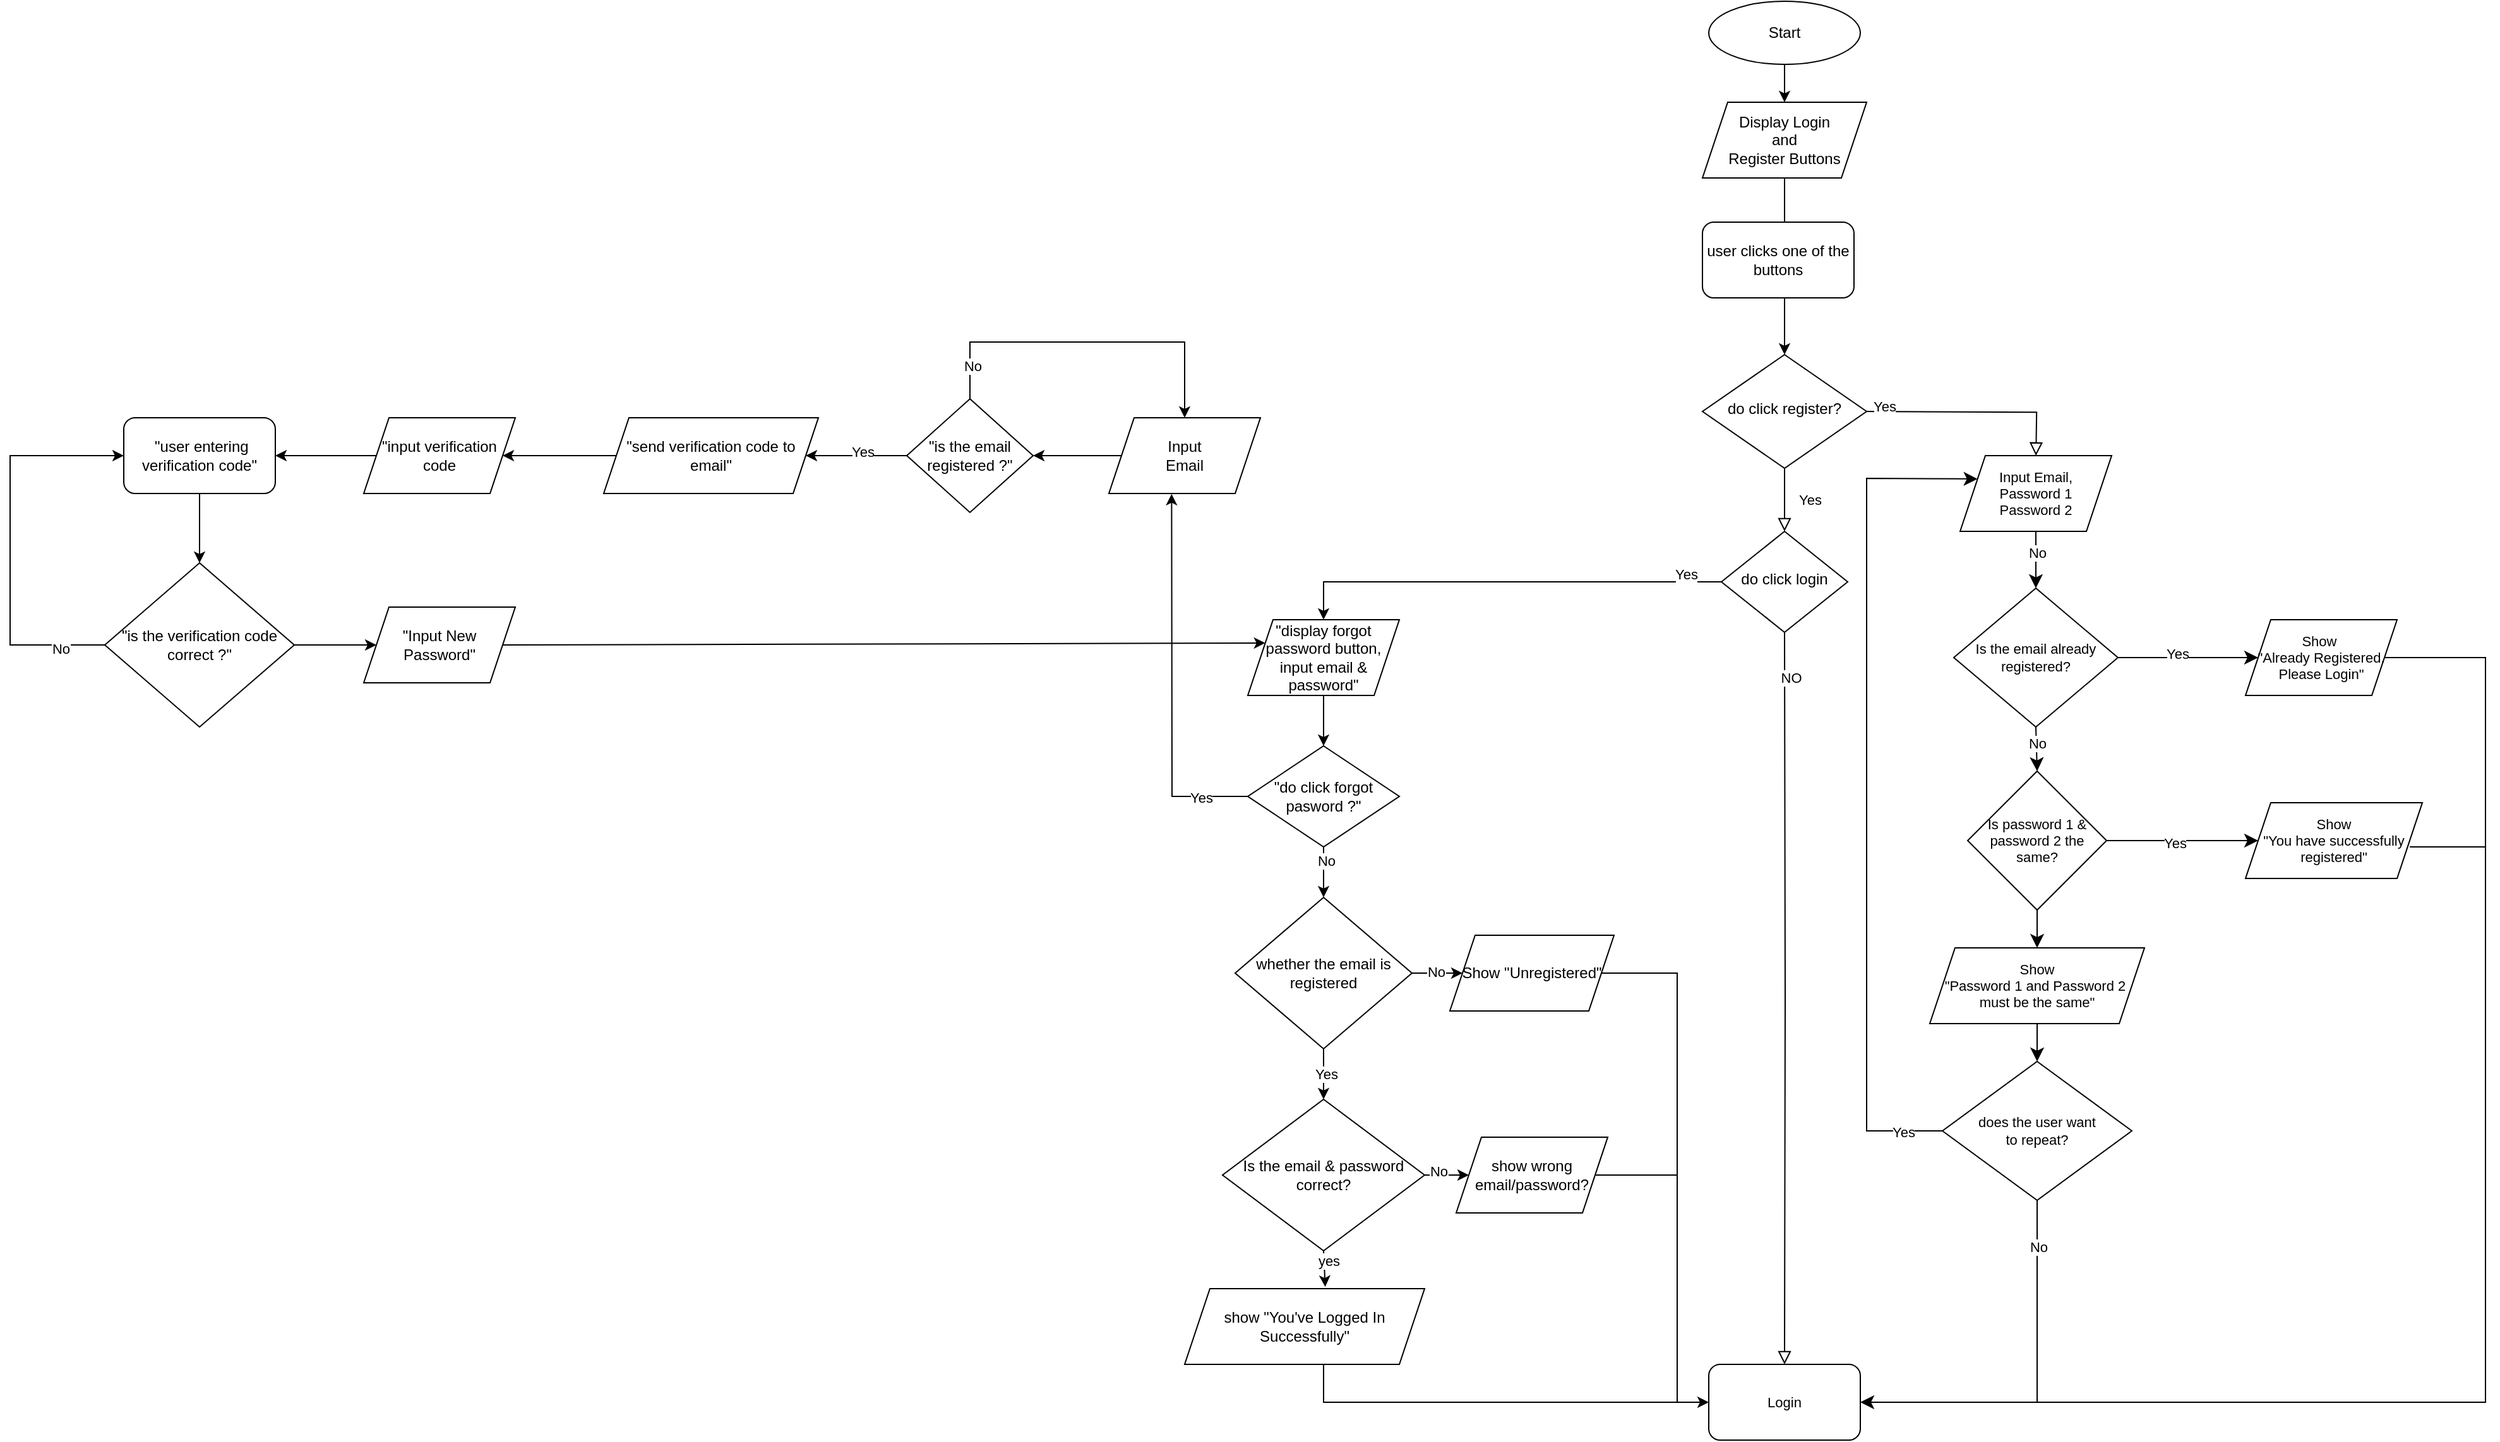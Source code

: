 <mxfile version="22.0.4" type="github">
  <diagram id="C5RBs43oDa-KdzZeNtuy" name="Page-1">
    <mxGraphModel dx="3644" dy="1803" grid="1" gridSize="10" guides="1" tooltips="1" connect="1" arrows="1" fold="1" page="1" pageScale="1" pageWidth="827" pageHeight="1169" math="0" shadow="0">
      <root>
        <mxCell id="WIyWlLk6GJQsqaUBKTNV-0" />
        <mxCell id="WIyWlLk6GJQsqaUBKTNV-1" parent="WIyWlLk6GJQsqaUBKTNV-0" />
        <mxCell id="WIyWlLk6GJQsqaUBKTNV-4" value="Yes" style="rounded=0;html=1;jettySize=auto;orthogonalLoop=1;fontSize=11;endArrow=block;endFill=0;endSize=8;strokeWidth=1;shadow=0;labelBackgroundColor=none;edgeStyle=orthogonalEdgeStyle;" parent="WIyWlLk6GJQsqaUBKTNV-1" source="WIyWlLk6GJQsqaUBKTNV-6" target="WIyWlLk6GJQsqaUBKTNV-10" edge="1">
          <mxGeometry y="20" relative="1" as="geometry">
            <mxPoint as="offset" />
          </mxGeometry>
        </mxCell>
        <mxCell id="WIyWlLk6GJQsqaUBKTNV-5" value="" style="edgeStyle=orthogonalEdgeStyle;rounded=0;html=1;jettySize=auto;orthogonalLoop=1;fontSize=11;endArrow=block;endFill=0;endSize=8;strokeWidth=1;shadow=0;labelBackgroundColor=none;entryX=0.5;entryY=0;entryDx=0;entryDy=0;" parent="WIyWlLk6GJQsqaUBKTNV-1" edge="1">
          <mxGeometry y="10" relative="1" as="geometry">
            <mxPoint as="offset" />
            <mxPoint x="-890.005" y="-304.941" as="sourcePoint" />
            <mxPoint x="-755.92" y="-270" as="targetPoint" />
          </mxGeometry>
        </mxCell>
        <mxCell id="6m6GTqiiXeicWxR2e0hD-82" value="Yes&lt;br&gt;" style="edgeLabel;html=1;align=center;verticalAlign=middle;resizable=0;points=[];fontSize=11;fontFamily=Helvetica;fontColor=default;" parent="WIyWlLk6GJQsqaUBKTNV-5" vertex="1" connectable="0">
          <mxGeometry x="-0.832" y="4" relative="1" as="geometry">
            <mxPoint as="offset" />
          </mxGeometry>
        </mxCell>
        <mxCell id="WIyWlLk6GJQsqaUBKTNV-6" value="do click register?" style="rhombus;whiteSpace=wrap;html=1;shadow=0;fontFamily=Helvetica;fontSize=12;align=center;strokeWidth=1;spacing=6;spacingTop=-4;" parent="WIyWlLk6GJQsqaUBKTNV-1" vertex="1">
          <mxGeometry x="-1020" y="-350" width="130" height="90" as="geometry" />
        </mxCell>
        <mxCell id="WIyWlLk6GJQsqaUBKTNV-8" value="" style="rounded=0;html=1;jettySize=auto;orthogonalLoop=1;fontSize=11;endArrow=block;endFill=0;endSize=8;strokeWidth=1;shadow=0;labelBackgroundColor=none;edgeStyle=orthogonalEdgeStyle;entryX=0.5;entryY=0;entryDx=0;entryDy=0;" parent="WIyWlLk6GJQsqaUBKTNV-1" target="6m6GTqiiXeicWxR2e0hD-80" edge="1">
          <mxGeometry x="0.333" y="20" relative="1" as="geometry">
            <mxPoint as="offset" />
            <mxPoint x="-955" y="-130" as="sourcePoint" />
            <mxPoint x="-955" y="340" as="targetPoint" />
          </mxGeometry>
        </mxCell>
        <mxCell id="6m6GTqiiXeicWxR2e0hD-113" value="NO&lt;br&gt;" style="edgeLabel;html=1;align=center;verticalAlign=middle;resizable=0;points=[];fontSize=11;fontFamily=Helvetica;fontColor=default;" parent="WIyWlLk6GJQsqaUBKTNV-8" vertex="1" connectable="0">
          <mxGeometry x="-0.877" y="5" relative="1" as="geometry">
            <mxPoint as="offset" />
          </mxGeometry>
        </mxCell>
        <mxCell id="6m6GTqiiXeicWxR2e0hD-43" style="edgeStyle=orthogonalEdgeStyle;rounded=0;orthogonalLoop=1;jettySize=auto;html=1;entryX=0.5;entryY=0;entryDx=0;entryDy=0;" parent="WIyWlLk6GJQsqaUBKTNV-1" source="WIyWlLk6GJQsqaUBKTNV-10" target="6m6GTqiiXeicWxR2e0hD-28" edge="1">
          <mxGeometry relative="1" as="geometry">
            <mxPoint x="-1330" y="-170" as="targetPoint" />
          </mxGeometry>
        </mxCell>
        <mxCell id="6m6GTqiiXeicWxR2e0hD-114" value="Yes&lt;br&gt;" style="edgeLabel;html=1;align=center;verticalAlign=middle;resizable=0;points=[];fontSize=11;fontFamily=Helvetica;fontColor=default;" parent="6m6GTqiiXeicWxR2e0hD-43" vertex="1" connectable="0">
          <mxGeometry x="-0.841" y="-6" relative="1" as="geometry">
            <mxPoint x="-1" as="offset" />
          </mxGeometry>
        </mxCell>
        <mxCell id="WIyWlLk6GJQsqaUBKTNV-10" value="do click login" style="rhombus;whiteSpace=wrap;html=1;shadow=0;fontFamily=Helvetica;fontSize=12;align=center;strokeWidth=1;spacing=6;spacingTop=-4;" parent="WIyWlLk6GJQsqaUBKTNV-1" vertex="1">
          <mxGeometry x="-1005" y="-210" width="100" height="80" as="geometry" />
        </mxCell>
        <mxCell id="6m6GTqiiXeicWxR2e0hD-0" value="Start" style="ellipse;whiteSpace=wrap;html=1;" parent="WIyWlLk6GJQsqaUBKTNV-1" vertex="1">
          <mxGeometry x="-1015" y="-630" width="120" height="50" as="geometry" />
        </mxCell>
        <mxCell id="6m6GTqiiXeicWxR2e0hD-12" value="Display Login&lt;br&gt;and&lt;br&gt;Register Buttons" style="shape=parallelogram;perimeter=parallelogramPerimeter;whiteSpace=wrap;html=1;fixedSize=1;" parent="WIyWlLk6GJQsqaUBKTNV-1" vertex="1">
          <mxGeometry x="-1020" y="-550" width="130" height="60" as="geometry" />
        </mxCell>
        <mxCell id="6m6GTqiiXeicWxR2e0hD-21" value="" style="endArrow=classic;html=1;rounded=0;entryX=0.5;entryY=0;entryDx=0;entryDy=0;" parent="WIyWlLk6GJQsqaUBKTNV-1" source="6m6GTqiiXeicWxR2e0hD-0" target="6m6GTqiiXeicWxR2e0hD-12" edge="1">
          <mxGeometry width="50" height="50" relative="1" as="geometry">
            <mxPoint x="-970" y="-560" as="sourcePoint" />
            <mxPoint x="-920" y="-610" as="targetPoint" />
          </mxGeometry>
        </mxCell>
        <mxCell id="6m6GTqiiXeicWxR2e0hD-24" value="" style="endArrow=classic;html=1;rounded=0;entryX=0.5;entryY=0;entryDx=0;entryDy=0;exitX=0.5;exitY=1;exitDx=0;exitDy=0;" parent="WIyWlLk6GJQsqaUBKTNV-1" source="6m6GTqiiXeicWxR2e0hD-12" target="WIyWlLk6GJQsqaUBKTNV-6" edge="1">
          <mxGeometry width="50" height="50" relative="1" as="geometry">
            <mxPoint x="-960" y="-440" as="sourcePoint" />
            <mxPoint x="-910" y="-490" as="targetPoint" />
          </mxGeometry>
        </mxCell>
        <mxCell id="6m6GTqiiXeicWxR2e0hD-26" value="user clicks one of the buttons" style="rounded=1;whiteSpace=wrap;html=1;" parent="WIyWlLk6GJQsqaUBKTNV-1" vertex="1">
          <mxGeometry x="-1020" y="-455" width="120" height="60" as="geometry" />
        </mxCell>
        <mxCell id="6m6GTqiiXeicWxR2e0hD-28" value="&quot;display forgot password button, input email &amp;amp; password&quot;" style="shape=parallelogram;perimeter=parallelogramPerimeter;whiteSpace=wrap;html=1;fixedSize=1;" parent="WIyWlLk6GJQsqaUBKTNV-1" vertex="1">
          <mxGeometry x="-1380" y="-140" width="120" height="60" as="geometry" />
        </mxCell>
        <mxCell id="6m6GTqiiXeicWxR2e0hD-38" style="edgeStyle=orthogonalEdgeStyle;rounded=0;orthogonalLoop=1;jettySize=auto;html=1;entryX=0;entryY=0.5;entryDx=0;entryDy=0;" parent="WIyWlLk6GJQsqaUBKTNV-1" source="6m6GTqiiXeicWxR2e0hD-32" target="6m6GTqiiXeicWxR2e0hD-39" edge="1">
          <mxGeometry relative="1" as="geometry">
            <mxPoint x="-1195" y="10" as="targetPoint" />
          </mxGeometry>
        </mxCell>
        <mxCell id="6m6GTqiiXeicWxR2e0hD-44" value="No" style="edgeLabel;html=1;align=center;verticalAlign=middle;resizable=0;points=[];" parent="6m6GTqiiXeicWxR2e0hD-38" vertex="1" connectable="0">
          <mxGeometry x="-0.371" y="1" relative="1" as="geometry">
            <mxPoint as="offset" />
          </mxGeometry>
        </mxCell>
        <mxCell id="6m6GTqiiXeicWxR2e0hD-32" value="whether the email is registered" style="rhombus;whiteSpace=wrap;html=1;" parent="WIyWlLk6GJQsqaUBKTNV-1" vertex="1">
          <mxGeometry x="-1390" y="80" width="140" height="120" as="geometry" />
        </mxCell>
        <mxCell id="6m6GTqiiXeicWxR2e0hD-39" value="Show &quot;Unregistered&quot;" style="shape=parallelogram;perimeter=parallelogramPerimeter;whiteSpace=wrap;html=1;fixedSize=1;" parent="WIyWlLk6GJQsqaUBKTNV-1" vertex="1">
          <mxGeometry x="-1220" y="110" width="130" height="60" as="geometry" />
        </mxCell>
        <mxCell id="6m6GTqiiXeicWxR2e0hD-46" value="" style="endArrow=classic;html=1;rounded=0;exitX=0.5;exitY=1;exitDx=0;exitDy=0;entryX=0.5;entryY=0;entryDx=0;entryDy=0;" parent="WIyWlLk6GJQsqaUBKTNV-1" source="6m6GTqiiXeicWxR2e0hD-32" target="6m6GTqiiXeicWxR2e0hD-47" edge="1">
          <mxGeometry width="50" height="50" relative="1" as="geometry">
            <mxPoint x="-1330" y="110" as="sourcePoint" />
            <mxPoint x="-1320" y="120" as="targetPoint" />
          </mxGeometry>
        </mxCell>
        <mxCell id="6m6GTqiiXeicWxR2e0hD-48" value="Yes&lt;br&gt;" style="edgeLabel;html=1;align=center;verticalAlign=middle;resizable=0;points=[];" parent="6m6GTqiiXeicWxR2e0hD-46" vertex="1" connectable="0">
          <mxGeometry y="2" relative="1" as="geometry">
            <mxPoint as="offset" />
          </mxGeometry>
        </mxCell>
        <mxCell id="6m6GTqiiXeicWxR2e0hD-47" value="Is the email &amp;amp; password correct?" style="rhombus;whiteSpace=wrap;html=1;" parent="WIyWlLk6GJQsqaUBKTNV-1" vertex="1">
          <mxGeometry x="-1400" y="240" width="160" height="120" as="geometry" />
        </mxCell>
        <mxCell id="6m6GTqiiXeicWxR2e0hD-49" value="" style="endArrow=classic;html=1;rounded=0;exitX=0.5;exitY=1;exitDx=0;exitDy=0;entryX=0.586;entryY=-0.024;entryDx=0;entryDy=0;entryPerimeter=0;" parent="WIyWlLk6GJQsqaUBKTNV-1" source="6m6GTqiiXeicWxR2e0hD-47" target="6m6GTqiiXeicWxR2e0hD-55" edge="1">
          <mxGeometry width="50" height="50" relative="1" as="geometry">
            <mxPoint x="-1330" y="270" as="sourcePoint" />
            <mxPoint x="-1320" y="260" as="targetPoint" />
          </mxGeometry>
        </mxCell>
        <mxCell id="6m6GTqiiXeicWxR2e0hD-63" value="yes&lt;br&gt;" style="edgeLabel;html=1;align=center;verticalAlign=middle;resizable=0;points=[];" parent="6m6GTqiiXeicWxR2e0hD-49" vertex="1" connectable="0">
          <mxGeometry x="-0.491" y="3" relative="1" as="geometry">
            <mxPoint as="offset" />
          </mxGeometry>
        </mxCell>
        <mxCell id="6m6GTqiiXeicWxR2e0hD-51" value="" style="endArrow=classic;html=1;rounded=0;entryX=0;entryY=0.5;entryDx=0;entryDy=0;" parent="WIyWlLk6GJQsqaUBKTNV-1" source="6m6GTqiiXeicWxR2e0hD-47" target="6m6GTqiiXeicWxR2e0hD-53" edge="1">
          <mxGeometry width="50" height="50" relative="1" as="geometry">
            <mxPoint x="-1240" y="220" as="sourcePoint" />
            <mxPoint x="-1185" y="170" as="targetPoint" />
          </mxGeometry>
        </mxCell>
        <mxCell id="6m6GTqiiXeicWxR2e0hD-54" value="No" style="edgeLabel;html=1;align=center;verticalAlign=middle;resizable=0;points=[];" parent="6m6GTqiiXeicWxR2e0hD-51" vertex="1" connectable="0">
          <mxGeometry x="-0.36" y="3" relative="1" as="geometry">
            <mxPoint as="offset" />
          </mxGeometry>
        </mxCell>
        <mxCell id="6m6GTqiiXeicWxR2e0hD-53" value="show wrong email/password?" style="shape=parallelogram;perimeter=parallelogramPerimeter;whiteSpace=wrap;html=1;fixedSize=1;" parent="WIyWlLk6GJQsqaUBKTNV-1" vertex="1">
          <mxGeometry x="-1215" y="270" width="120" height="60" as="geometry" />
        </mxCell>
        <mxCell id="6m6GTqiiXeicWxR2e0hD-55" value="show &quot;You&#39;ve Logged In Successfully&quot;" style="shape=parallelogram;perimeter=parallelogramPerimeter;whiteSpace=wrap;html=1;fixedSize=1;" parent="WIyWlLk6GJQsqaUBKTNV-1" vertex="1">
          <mxGeometry x="-1430" y="390" width="190" height="60" as="geometry" />
        </mxCell>
        <mxCell id="6m6GTqiiXeicWxR2e0hD-79" value="" style="endArrow=none;html=1;rounded=0;shadow=0;labelBackgroundColor=none;strokeColor=default;strokeWidth=1;align=center;verticalAlign=middle;fontFamily=Helvetica;fontSize=11;fontColor=default;endSize=8;shape=connector;exitX=1;exitY=0.5;exitDx=0;exitDy=0;" parent="WIyWlLk6GJQsqaUBKTNV-1" source="6m6GTqiiXeicWxR2e0hD-53" edge="1">
          <mxGeometry width="50" height="50" relative="1" as="geometry">
            <mxPoint x="-1090" y="210" as="sourcePoint" />
            <mxPoint x="-1040" y="300" as="targetPoint" />
          </mxGeometry>
        </mxCell>
        <mxCell id="6m6GTqiiXeicWxR2e0hD-80" value="Login&lt;br&gt;" style="rounded=1;whiteSpace=wrap;html=1;fontFamily=Helvetica;fontSize=11;fontColor=default;" parent="WIyWlLk6GJQsqaUBKTNV-1" vertex="1">
          <mxGeometry x="-1015" y="450" width="120" height="60" as="geometry" />
        </mxCell>
        <mxCell id="6m6GTqiiXeicWxR2e0hD-81" value="Input Email,&lt;br&gt;Password 1&lt;br&gt;Password 2" style="shape=parallelogram;perimeter=parallelogramPerimeter;whiteSpace=wrap;html=1;fixedSize=1;fontFamily=Helvetica;fontSize=11;fontColor=default;" parent="WIyWlLk6GJQsqaUBKTNV-1" vertex="1">
          <mxGeometry x="-816" y="-270" width="120" height="60" as="geometry" />
        </mxCell>
        <mxCell id="6m6GTqiiXeicWxR2e0hD-83" value="" style="endArrow=classic;html=1;rounded=0;shadow=0;labelBackgroundColor=none;strokeColor=default;strokeWidth=1;align=center;verticalAlign=middle;fontFamily=Helvetica;fontSize=11;fontColor=default;endSize=8;shape=connector;exitX=0.5;exitY=1;exitDx=0;exitDy=0;entryX=0.5;entryY=0;entryDx=0;entryDy=0;" parent="WIyWlLk6GJQsqaUBKTNV-1" source="6m6GTqiiXeicWxR2e0hD-81" target="6m6GTqiiXeicWxR2e0hD-85" edge="1">
          <mxGeometry width="50" height="50" relative="1" as="geometry">
            <mxPoint x="-746" y="-150" as="sourcePoint" />
            <mxPoint x="-743" y="-150" as="targetPoint" />
          </mxGeometry>
        </mxCell>
        <mxCell id="6m6GTqiiXeicWxR2e0hD-101" value="No" style="edgeLabel;html=1;align=center;verticalAlign=middle;resizable=0;points=[];fontSize=11;fontFamily=Helvetica;fontColor=default;" parent="6m6GTqiiXeicWxR2e0hD-83" vertex="1" connectable="0">
          <mxGeometry x="-0.259" y="1" relative="1" as="geometry">
            <mxPoint as="offset" />
          </mxGeometry>
        </mxCell>
        <mxCell id="6m6GTqiiXeicWxR2e0hD-85" value="Is the email already registered?" style="rhombus;whiteSpace=wrap;html=1;fontFamily=Helvetica;fontSize=11;fontColor=default;" parent="WIyWlLk6GJQsqaUBKTNV-1" vertex="1">
          <mxGeometry x="-821" y="-165" width="130" height="110" as="geometry" />
        </mxCell>
        <mxCell id="6m6GTqiiXeicWxR2e0hD-86" value="" style="endArrow=classic;html=1;rounded=0;shadow=0;labelBackgroundColor=none;strokeColor=default;strokeWidth=1;align=center;verticalAlign=middle;fontFamily=Helvetica;fontSize=11;fontColor=default;endSize=8;shape=connector;exitX=1;exitY=0.5;exitDx=0;exitDy=0;entryX=0;entryY=0.5;entryDx=0;entryDy=0;" parent="WIyWlLk6GJQsqaUBKTNV-1" source="6m6GTqiiXeicWxR2e0hD-85" target="6m6GTqiiXeicWxR2e0hD-87" edge="1">
          <mxGeometry width="50" height="50" relative="1" as="geometry">
            <mxPoint x="-650" y="-90" as="sourcePoint" />
            <mxPoint x="-600" y="-140" as="targetPoint" />
          </mxGeometry>
        </mxCell>
        <mxCell id="6m6GTqiiXeicWxR2e0hD-88" value="Yes&lt;br&gt;" style="edgeLabel;html=1;align=center;verticalAlign=middle;resizable=0;points=[];fontSize=11;fontFamily=Helvetica;fontColor=default;" parent="6m6GTqiiXeicWxR2e0hD-86" vertex="1" connectable="0">
          <mxGeometry x="-0.151" y="3" relative="1" as="geometry">
            <mxPoint as="offset" />
          </mxGeometry>
        </mxCell>
        <mxCell id="6m6GTqiiXeicWxR2e0hD-87" value="&lt;div&gt;Show&amp;nbsp;&lt;/div&gt;&lt;div&gt;&quot;Already Registered. Please Login&quot;&lt;/div&gt;" style="shape=parallelogram;perimeter=parallelogramPerimeter;whiteSpace=wrap;html=1;fixedSize=1;fontFamily=Helvetica;fontSize=11;fontColor=default;" parent="WIyWlLk6GJQsqaUBKTNV-1" vertex="1">
          <mxGeometry x="-590" y="-140" width="120" height="60" as="geometry" />
        </mxCell>
        <mxCell id="6m6GTqiiXeicWxR2e0hD-89" value="" style="endArrow=classic;html=1;rounded=0;shadow=0;labelBackgroundColor=none;strokeColor=default;strokeWidth=1;align=center;verticalAlign=middle;fontFamily=Helvetica;fontSize=11;fontColor=default;endSize=8;shape=connector;exitX=0.5;exitY=1;exitDx=0;exitDy=0;entryX=0.5;entryY=0;entryDx=0;entryDy=0;" parent="WIyWlLk6GJQsqaUBKTNV-1" source="6m6GTqiiXeicWxR2e0hD-85" target="6m6GTqiiXeicWxR2e0hD-90" edge="1">
          <mxGeometry width="50" height="50" relative="1" as="geometry">
            <mxPoint x="-780" y="10" as="sourcePoint" />
            <mxPoint x="-780" y="50" as="targetPoint" />
          </mxGeometry>
        </mxCell>
        <mxCell id="6m6GTqiiXeicWxR2e0hD-102" value="No" style="edgeLabel;html=1;align=center;verticalAlign=middle;resizable=0;points=[];fontSize=11;fontFamily=Helvetica;fontColor=default;" parent="6m6GTqiiXeicWxR2e0hD-89" vertex="1" connectable="0">
          <mxGeometry x="-0.27" relative="1" as="geometry">
            <mxPoint as="offset" />
          </mxGeometry>
        </mxCell>
        <mxCell id="6m6GTqiiXeicWxR2e0hD-90" value="Is password 1 &amp;amp; password 2 the same?" style="rhombus;whiteSpace=wrap;html=1;fontFamily=Helvetica;fontSize=11;fontColor=default;" parent="WIyWlLk6GJQsqaUBKTNV-1" vertex="1">
          <mxGeometry x="-810" y="-20" width="110" height="110" as="geometry" />
        </mxCell>
        <mxCell id="6m6GTqiiXeicWxR2e0hD-91" value="" style="endArrow=classic;html=1;rounded=0;shadow=0;labelBackgroundColor=none;strokeColor=default;strokeWidth=1;align=center;verticalAlign=middle;fontFamily=Helvetica;fontSize=11;fontColor=default;endSize=8;shape=connector;" parent="WIyWlLk6GJQsqaUBKTNV-1" source="6m6GTqiiXeicWxR2e0hD-90" target="6m6GTqiiXeicWxR2e0hD-92" edge="1">
          <mxGeometry width="50" height="50" relative="1" as="geometry">
            <mxPoint x="-699" y="35" as="sourcePoint" />
            <mxPoint x="-599" y="30" as="targetPoint" />
          </mxGeometry>
        </mxCell>
        <mxCell id="6m6GTqiiXeicWxR2e0hD-98" value="Yes&lt;br&gt;" style="edgeLabel;html=1;align=center;verticalAlign=middle;resizable=0;points=[];fontSize=11;fontFamily=Helvetica;fontColor=default;" parent="6m6GTqiiXeicWxR2e0hD-91" vertex="1" connectable="0">
          <mxGeometry x="-0.102" y="-2" relative="1" as="geometry">
            <mxPoint as="offset" />
          </mxGeometry>
        </mxCell>
        <mxCell id="6m6GTqiiXeicWxR2e0hD-92" value="&lt;div&gt;Show&lt;/div&gt;&lt;div&gt;&quot;You have successfully registered&quot;&lt;/div&gt;" style="shape=parallelogram;perimeter=parallelogramPerimeter;whiteSpace=wrap;html=1;fixedSize=1;fontFamily=Helvetica;fontSize=11;fontColor=default;" parent="WIyWlLk6GJQsqaUBKTNV-1" vertex="1">
          <mxGeometry x="-590" y="5" width="140" height="60" as="geometry" />
        </mxCell>
        <mxCell id="6m6GTqiiXeicWxR2e0hD-99" value="" style="endArrow=classic;html=1;rounded=0;shadow=0;labelBackgroundColor=none;strokeColor=default;strokeWidth=1;align=center;verticalAlign=middle;fontFamily=Helvetica;fontSize=11;fontColor=default;endSize=8;shape=connector;exitX=0.5;exitY=1;exitDx=0;exitDy=0;entryX=0.5;entryY=0;entryDx=0;entryDy=0;" parent="WIyWlLk6GJQsqaUBKTNV-1" source="6m6GTqiiXeicWxR2e0hD-90" target="6m6GTqiiXeicWxR2e0hD-100" edge="1">
          <mxGeometry width="50" height="50" relative="1" as="geometry">
            <mxPoint x="-790" y="160" as="sourcePoint" />
            <mxPoint x="-740" y="110" as="targetPoint" />
          </mxGeometry>
        </mxCell>
        <mxCell id="6m6GTqiiXeicWxR2e0hD-100" value="&lt;div&gt;Show&lt;/div&gt;&lt;div&gt;&quot;Password 1 and Password 2&amp;nbsp;&lt;/div&gt;&lt;div&gt;must be the same&quot;&lt;/div&gt;" style="shape=parallelogram;perimeter=parallelogramPerimeter;whiteSpace=wrap;html=1;fixedSize=1;fontFamily=Helvetica;fontSize=11;fontColor=default;" parent="WIyWlLk6GJQsqaUBKTNV-1" vertex="1">
          <mxGeometry x="-840" y="120" width="170" height="60" as="geometry" />
        </mxCell>
        <mxCell id="6m6GTqiiXeicWxR2e0hD-104" value="" style="endArrow=classic;html=1;rounded=0;shadow=0;labelBackgroundColor=none;strokeColor=default;strokeWidth=1;align=center;verticalAlign=middle;fontFamily=Helvetica;fontSize=11;fontColor=default;endSize=8;shape=connector;entryX=0.5;entryY=0;entryDx=0;entryDy=0;exitX=0.5;exitY=1;exitDx=0;exitDy=0;" parent="WIyWlLk6GJQsqaUBKTNV-1" source="6m6GTqiiXeicWxR2e0hD-100" target="6m6GTqiiXeicWxR2e0hD-105" edge="1">
          <mxGeometry width="50" height="50" relative="1" as="geometry">
            <mxPoint x="-770" y="180" as="sourcePoint" />
            <mxPoint x="-740" y="200" as="targetPoint" />
          </mxGeometry>
        </mxCell>
        <mxCell id="6m6GTqiiXeicWxR2e0hD-105" value="does the user want &lt;br&gt;to repeat?" style="rhombus;whiteSpace=wrap;html=1;fontFamily=Helvetica;fontSize=11;fontColor=default;" parent="WIyWlLk6GJQsqaUBKTNV-1" vertex="1">
          <mxGeometry x="-830" y="210" width="150" height="110" as="geometry" />
        </mxCell>
        <mxCell id="6m6GTqiiXeicWxR2e0hD-107" value="" style="endArrow=classic;html=1;rounded=0;shadow=0;labelBackgroundColor=none;strokeColor=default;strokeWidth=1;align=center;verticalAlign=middle;fontFamily=Helvetica;fontSize=11;fontColor=default;endSize=8;shape=connector;exitX=0;exitY=0.5;exitDx=0;exitDy=0;entryX=0;entryY=0.25;entryDx=0;entryDy=0;" parent="WIyWlLk6GJQsqaUBKTNV-1" source="6m6GTqiiXeicWxR2e0hD-105" target="6m6GTqiiXeicWxR2e0hD-81" edge="1">
          <mxGeometry width="50" height="50" relative="1" as="geometry">
            <mxPoint x="-890" y="290" as="sourcePoint" />
            <mxPoint x="-900" y="-180" as="targetPoint" />
            <Array as="points">
              <mxPoint x="-890" y="265" />
              <mxPoint x="-890" y="-10" />
              <mxPoint x="-890" y="-252" />
            </Array>
          </mxGeometry>
        </mxCell>
        <mxCell id="6m6GTqiiXeicWxR2e0hD-112" value="Yes&lt;br&gt;" style="edgeLabel;html=1;align=center;verticalAlign=middle;resizable=0;points=[];fontSize=11;fontFamily=Helvetica;fontColor=default;" parent="6m6GTqiiXeicWxR2e0hD-107" vertex="1" connectable="0">
          <mxGeometry x="-0.902" y="1" relative="1" as="geometry">
            <mxPoint x="1" as="offset" />
          </mxGeometry>
        </mxCell>
        <mxCell id="6m6GTqiiXeicWxR2e0hD-108" value="" style="endArrow=classic;html=1;rounded=0;shadow=0;labelBackgroundColor=none;strokeColor=default;strokeWidth=1;align=center;verticalAlign=middle;fontFamily=Helvetica;fontSize=11;fontColor=default;endSize=8;shape=connector;" parent="WIyWlLk6GJQsqaUBKTNV-1" source="6m6GTqiiXeicWxR2e0hD-87" target="6m6GTqiiXeicWxR2e0hD-80" edge="1">
          <mxGeometry width="50" height="50" relative="1" as="geometry">
            <mxPoint x="-470" y="-60" as="sourcePoint" />
            <mxPoint x="-580" y="440" as="targetPoint" />
            <Array as="points">
              <mxPoint x="-400" y="-110" />
              <mxPoint x="-400" y="480" />
            </Array>
          </mxGeometry>
        </mxCell>
        <mxCell id="6m6GTqiiXeicWxR2e0hD-109" value="" style="endArrow=none;html=1;rounded=0;shadow=0;labelBackgroundColor=none;strokeColor=default;strokeWidth=1;align=center;verticalAlign=middle;fontFamily=Helvetica;fontSize=11;fontColor=default;endSize=8;shape=connector;" parent="WIyWlLk6GJQsqaUBKTNV-1" source="6m6GTqiiXeicWxR2e0hD-105" edge="1">
          <mxGeometry width="50" height="50" relative="1" as="geometry">
            <mxPoint x="-755" y="370" as="sourcePoint" />
            <mxPoint x="-755" y="480" as="targetPoint" />
          </mxGeometry>
        </mxCell>
        <mxCell id="6m6GTqiiXeicWxR2e0hD-111" value="No" style="edgeLabel;html=1;align=center;verticalAlign=middle;resizable=0;points=[];fontSize=11;fontFamily=Helvetica;fontColor=default;" parent="6m6GTqiiXeicWxR2e0hD-109" vertex="1" connectable="0">
          <mxGeometry x="-0.533" y="1" relative="1" as="geometry">
            <mxPoint y="-1" as="offset" />
          </mxGeometry>
        </mxCell>
        <mxCell id="6m6GTqiiXeicWxR2e0hD-110" value="" style="endArrow=none;html=1;rounded=0;shadow=0;labelBackgroundColor=none;strokeColor=default;strokeWidth=1;align=center;verticalAlign=middle;fontFamily=Helvetica;fontSize=11;fontColor=default;endSize=8;shape=connector;" parent="WIyWlLk6GJQsqaUBKTNV-1" edge="1">
          <mxGeometry width="50" height="50" relative="1" as="geometry">
            <mxPoint x="-460" y="40" as="sourcePoint" />
            <mxPoint x="-400" y="40" as="targetPoint" />
          </mxGeometry>
        </mxCell>
        <mxCell id="xRXLO3KBdeDJqQUkD2Ri-1" value="&quot;do click forgot pasword ?&quot;" style="rhombus;whiteSpace=wrap;html=1;" vertex="1" parent="WIyWlLk6GJQsqaUBKTNV-1">
          <mxGeometry x="-1380" y="-40" width="120" height="80" as="geometry" />
        </mxCell>
        <mxCell id="xRXLO3KBdeDJqQUkD2Ri-3" value="" style="endArrow=classic;html=1;rounded=0;exitX=0.5;exitY=1;exitDx=0;exitDy=0;entryX=0.5;entryY=0;entryDx=0;entryDy=0;" edge="1" parent="WIyWlLk6GJQsqaUBKTNV-1" source="xRXLO3KBdeDJqQUkD2Ri-1" target="6m6GTqiiXeicWxR2e0hD-32">
          <mxGeometry width="50" height="50" relative="1" as="geometry">
            <mxPoint x="-1310" y="70" as="sourcePoint" />
            <mxPoint x="-1260" y="20" as="targetPoint" />
          </mxGeometry>
        </mxCell>
        <mxCell id="xRXLO3KBdeDJqQUkD2Ri-12" value="No" style="edgeLabel;html=1;align=center;verticalAlign=middle;resizable=0;points=[];" vertex="1" connectable="0" parent="xRXLO3KBdeDJqQUkD2Ri-3">
          <mxGeometry x="-0.482" y="2" relative="1" as="geometry">
            <mxPoint as="offset" />
          </mxGeometry>
        </mxCell>
        <mxCell id="xRXLO3KBdeDJqQUkD2Ri-6" value="" style="endArrow=classic;html=1;rounded=0;exitX=0.5;exitY=1;exitDx=0;exitDy=0;entryX=0.5;entryY=0;entryDx=0;entryDy=0;" edge="1" parent="WIyWlLk6GJQsqaUBKTNV-1" source="6m6GTqiiXeicWxR2e0hD-28" target="xRXLO3KBdeDJqQUkD2Ri-1">
          <mxGeometry width="50" height="50" relative="1" as="geometry">
            <mxPoint x="-1270" y="-30" as="sourcePoint" />
            <mxPoint x="-1220" y="-80" as="targetPoint" />
          </mxGeometry>
        </mxCell>
        <mxCell id="xRXLO3KBdeDJqQUkD2Ri-8" value="" style="endArrow=classic;html=1;rounded=0;entryX=0;entryY=0.5;entryDx=0;entryDy=0;" edge="1" parent="WIyWlLk6GJQsqaUBKTNV-1" target="6m6GTqiiXeicWxR2e0hD-80">
          <mxGeometry width="50" height="50" relative="1" as="geometry">
            <mxPoint x="-1320" y="450" as="sourcePoint" />
            <mxPoint x="-1335" y="490" as="targetPoint" />
            <Array as="points">
              <mxPoint x="-1320" y="480" />
            </Array>
          </mxGeometry>
        </mxCell>
        <mxCell id="xRXLO3KBdeDJqQUkD2Ri-11" value="" style="endArrow=none;html=1;rounded=0;" edge="1" parent="WIyWlLk6GJQsqaUBKTNV-1" source="6m6GTqiiXeicWxR2e0hD-39">
          <mxGeometry width="50" height="50" relative="1" as="geometry">
            <mxPoint x="-1090" y="190" as="sourcePoint" />
            <mxPoint x="-1040" y="480" as="targetPoint" />
            <Array as="points">
              <mxPoint x="-1040" y="140" />
            </Array>
          </mxGeometry>
        </mxCell>
        <mxCell id="xRXLO3KBdeDJqQUkD2Ri-14" value="" style="endArrow=classic;html=1;rounded=0;exitX=0;exitY=0.5;exitDx=0;exitDy=0;entryX=0.414;entryY=1.006;entryDx=0;entryDy=0;entryPerimeter=0;" edge="1" parent="WIyWlLk6GJQsqaUBKTNV-1" source="xRXLO3KBdeDJqQUkD2Ri-1" target="xRXLO3KBdeDJqQUkD2Ri-15">
          <mxGeometry width="50" height="50" relative="1" as="geometry">
            <mxPoint x="-1410" as="sourcePoint" />
            <mxPoint x="-1440" y="-240" as="targetPoint" />
            <Array as="points">
              <mxPoint x="-1440" />
            </Array>
          </mxGeometry>
        </mxCell>
        <mxCell id="xRXLO3KBdeDJqQUkD2Ri-17" value="Yes" style="edgeLabel;html=1;align=center;verticalAlign=middle;resizable=0;points=[];" vertex="1" connectable="0" parent="xRXLO3KBdeDJqQUkD2Ri-14">
          <mxGeometry x="-0.754" y="1" relative="1" as="geometry">
            <mxPoint as="offset" />
          </mxGeometry>
        </mxCell>
        <mxCell id="xRXLO3KBdeDJqQUkD2Ri-15" value="Input&lt;br&gt;Email" style="shape=parallelogram;perimeter=parallelogramPerimeter;whiteSpace=wrap;html=1;fixedSize=1;" vertex="1" parent="WIyWlLk6GJQsqaUBKTNV-1">
          <mxGeometry x="-1490" y="-300" width="120" height="60" as="geometry" />
        </mxCell>
        <mxCell id="xRXLO3KBdeDJqQUkD2Ri-19" value="&quot;send verification code to email&quot;" style="shape=parallelogram;perimeter=parallelogramPerimeter;whiteSpace=wrap;html=1;fixedSize=1;" vertex="1" parent="WIyWlLk6GJQsqaUBKTNV-1">
          <mxGeometry x="-1890" y="-300" width="170" height="60" as="geometry" />
        </mxCell>
        <mxCell id="xRXLO3KBdeDJqQUkD2Ri-20" value="&quot;is the email registered ?&quot;" style="rhombus;whiteSpace=wrap;html=1;" vertex="1" parent="WIyWlLk6GJQsqaUBKTNV-1">
          <mxGeometry x="-1650" y="-315" width="100" height="90" as="geometry" />
        </mxCell>
        <mxCell id="xRXLO3KBdeDJqQUkD2Ri-22" value="" style="endArrow=classic;html=1;rounded=0;entryX=1;entryY=0.5;entryDx=0;entryDy=0;" edge="1" parent="WIyWlLk6GJQsqaUBKTNV-1" source="xRXLO3KBdeDJqQUkD2Ri-15" target="xRXLO3KBdeDJqQUkD2Ri-20">
          <mxGeometry width="50" height="50" relative="1" as="geometry">
            <mxPoint x="-1560.711" y="-220" as="sourcePoint" />
            <mxPoint x="-1530" y="-270" as="targetPoint" />
          </mxGeometry>
        </mxCell>
        <mxCell id="xRXLO3KBdeDJqQUkD2Ri-23" value="" style="endArrow=classic;html=1;rounded=0;exitX=0;exitY=0.5;exitDx=0;exitDy=0;entryX=1;entryY=0.5;entryDx=0;entryDy=0;" edge="1" parent="WIyWlLk6GJQsqaUBKTNV-1" source="xRXLO3KBdeDJqQUkD2Ri-20" target="xRXLO3KBdeDJqQUkD2Ri-19">
          <mxGeometry width="50" height="50" relative="1" as="geometry">
            <mxPoint x="-1700" y="-270" as="sourcePoint" />
            <mxPoint x="-1650" y="-320" as="targetPoint" />
          </mxGeometry>
        </mxCell>
        <mxCell id="xRXLO3KBdeDJqQUkD2Ri-28" value="Yes&lt;br&gt;" style="edgeLabel;html=1;align=center;verticalAlign=middle;resizable=0;points=[];" vertex="1" connectable="0" parent="xRXLO3KBdeDJqQUkD2Ri-23">
          <mxGeometry x="-0.108" y="-3" relative="1" as="geometry">
            <mxPoint as="offset" />
          </mxGeometry>
        </mxCell>
        <mxCell id="xRXLO3KBdeDJqQUkD2Ri-24" value="" style="endArrow=classic;html=1;rounded=0;entryX=0.5;entryY=0;entryDx=0;entryDy=0;exitX=0.5;exitY=0;exitDx=0;exitDy=0;" edge="1" parent="WIyWlLk6GJQsqaUBKTNV-1" source="xRXLO3KBdeDJqQUkD2Ri-20" target="xRXLO3KBdeDJqQUkD2Ri-15">
          <mxGeometry width="50" height="50" relative="1" as="geometry">
            <mxPoint x="-1600" y="-320" as="sourcePoint" />
            <mxPoint x="-1430" y="-360" as="targetPoint" />
            <Array as="points">
              <mxPoint x="-1600" y="-360" />
              <mxPoint x="-1430" y="-360" />
            </Array>
          </mxGeometry>
        </mxCell>
        <mxCell id="xRXLO3KBdeDJqQUkD2Ri-25" value="No" style="edgeLabel;html=1;align=center;verticalAlign=middle;resizable=0;points=[];" vertex="1" connectable="0" parent="xRXLO3KBdeDJqQUkD2Ri-24">
          <mxGeometry x="-0.809" y="-2" relative="1" as="geometry">
            <mxPoint as="offset" />
          </mxGeometry>
        </mxCell>
        <mxCell id="xRXLO3KBdeDJqQUkD2Ri-30" value="" style="endArrow=classic;html=1;rounded=0;exitX=0;exitY=0.5;exitDx=0;exitDy=0;" edge="1" parent="WIyWlLk6GJQsqaUBKTNV-1" source="xRXLO3KBdeDJqQUkD2Ri-19" target="xRXLO3KBdeDJqQUkD2Ri-31">
          <mxGeometry width="50" height="50" relative="1" as="geometry">
            <mxPoint x="-1950" y="-260" as="sourcePoint" />
            <mxPoint x="-1960" y="-270" as="targetPoint" />
          </mxGeometry>
        </mxCell>
        <mxCell id="xRXLO3KBdeDJqQUkD2Ri-31" value="&quot;input verification code" style="shape=parallelogram;perimeter=parallelogramPerimeter;whiteSpace=wrap;html=1;fixedSize=1;" vertex="1" parent="WIyWlLk6GJQsqaUBKTNV-1">
          <mxGeometry x="-2080" y="-300" width="120" height="60" as="geometry" />
        </mxCell>
        <mxCell id="xRXLO3KBdeDJqQUkD2Ri-32" value="" style="endArrow=classic;html=1;rounded=0;exitX=0;exitY=0.5;exitDx=0;exitDy=0;entryX=1;entryY=0.5;entryDx=0;entryDy=0;" edge="1" parent="WIyWlLk6GJQsqaUBKTNV-1" source="xRXLO3KBdeDJqQUkD2Ri-31" target="xRXLO3KBdeDJqQUkD2Ri-33">
          <mxGeometry width="50" height="50" relative="1" as="geometry">
            <mxPoint x="-2160" y="-270" as="sourcePoint" />
            <mxPoint x="-2140" y="-270" as="targetPoint" />
          </mxGeometry>
        </mxCell>
        <mxCell id="xRXLO3KBdeDJqQUkD2Ri-33" value="&amp;nbsp;&quot;user entering verification code&quot;" style="rounded=1;whiteSpace=wrap;html=1;" vertex="1" parent="WIyWlLk6GJQsqaUBKTNV-1">
          <mxGeometry x="-2270" y="-300" width="120" height="60" as="geometry" />
        </mxCell>
        <mxCell id="xRXLO3KBdeDJqQUkD2Ri-34" value="" style="endArrow=classic;html=1;rounded=0;exitX=0.5;exitY=1;exitDx=0;exitDy=0;entryX=0.5;entryY=0;entryDx=0;entryDy=0;" edge="1" parent="WIyWlLk6GJQsqaUBKTNV-1" source="xRXLO3KBdeDJqQUkD2Ri-33" target="xRXLO3KBdeDJqQUkD2Ri-35">
          <mxGeometry width="50" height="50" relative="1" as="geometry">
            <mxPoint x="-2220" y="-170" as="sourcePoint" />
            <mxPoint x="-2210" y="-180" as="targetPoint" />
          </mxGeometry>
        </mxCell>
        <mxCell id="xRXLO3KBdeDJqQUkD2Ri-35" value="&quot;is the verification code correct ?&quot;" style="rhombus;whiteSpace=wrap;html=1;" vertex="1" parent="WIyWlLk6GJQsqaUBKTNV-1">
          <mxGeometry x="-2285" y="-185" width="150" height="130" as="geometry" />
        </mxCell>
        <mxCell id="xRXLO3KBdeDJqQUkD2Ri-37" value="" style="endArrow=classic;html=1;rounded=0;exitX=0;exitY=0.5;exitDx=0;exitDy=0;entryX=0;entryY=0.5;entryDx=0;entryDy=0;" edge="1" parent="WIyWlLk6GJQsqaUBKTNV-1" source="xRXLO3KBdeDJqQUkD2Ri-35" target="xRXLO3KBdeDJqQUkD2Ri-33">
          <mxGeometry width="50" height="50" relative="1" as="geometry">
            <mxPoint x="-2380" y="-130" as="sourcePoint" />
            <mxPoint x="-2360" y="-270" as="targetPoint" />
            <Array as="points">
              <mxPoint x="-2360" y="-120" />
              <mxPoint x="-2360" y="-270" />
            </Array>
          </mxGeometry>
        </mxCell>
        <mxCell id="xRXLO3KBdeDJqQUkD2Ri-38" value="No" style="edgeLabel;html=1;align=center;verticalAlign=middle;resizable=0;points=[];" vertex="1" connectable="0" parent="xRXLO3KBdeDJqQUkD2Ri-37">
          <mxGeometry x="-0.781" y="3" relative="1" as="geometry">
            <mxPoint x="-1" as="offset" />
          </mxGeometry>
        </mxCell>
        <mxCell id="xRXLO3KBdeDJqQUkD2Ri-39" value="" style="endArrow=classic;html=1;rounded=0;entryX=0;entryY=0.5;entryDx=0;entryDy=0;" edge="1" parent="WIyWlLk6GJQsqaUBKTNV-1" source="xRXLO3KBdeDJqQUkD2Ri-35" target="xRXLO3KBdeDJqQUkD2Ri-40">
          <mxGeometry width="50" height="50" relative="1" as="geometry">
            <mxPoint x="-2135" y="-85" as="sourcePoint" />
            <mxPoint x="-2064.289" y="-135" as="targetPoint" />
          </mxGeometry>
        </mxCell>
        <mxCell id="xRXLO3KBdeDJqQUkD2Ri-40" value="&quot;Input New&lt;br&gt;Password&quot;" style="shape=parallelogram;perimeter=parallelogramPerimeter;whiteSpace=wrap;html=1;fixedSize=1;" vertex="1" parent="WIyWlLk6GJQsqaUBKTNV-1">
          <mxGeometry x="-2080" y="-150" width="120" height="60" as="geometry" />
        </mxCell>
        <mxCell id="xRXLO3KBdeDJqQUkD2Ri-41" value="" style="endArrow=classic;html=1;rounded=0;exitX=1;exitY=0.5;exitDx=0;exitDy=0;entryX=0;entryY=0.25;entryDx=0;entryDy=0;" edge="1" parent="WIyWlLk6GJQsqaUBKTNV-1" source="xRXLO3KBdeDJqQUkD2Ri-40" target="6m6GTqiiXeicWxR2e0hD-28">
          <mxGeometry width="50" height="50" relative="1" as="geometry">
            <mxPoint x="-1920" y="-100" as="sourcePoint" />
            <mxPoint x="-1870" y="-150" as="targetPoint" />
          </mxGeometry>
        </mxCell>
      </root>
    </mxGraphModel>
  </diagram>
</mxfile>
